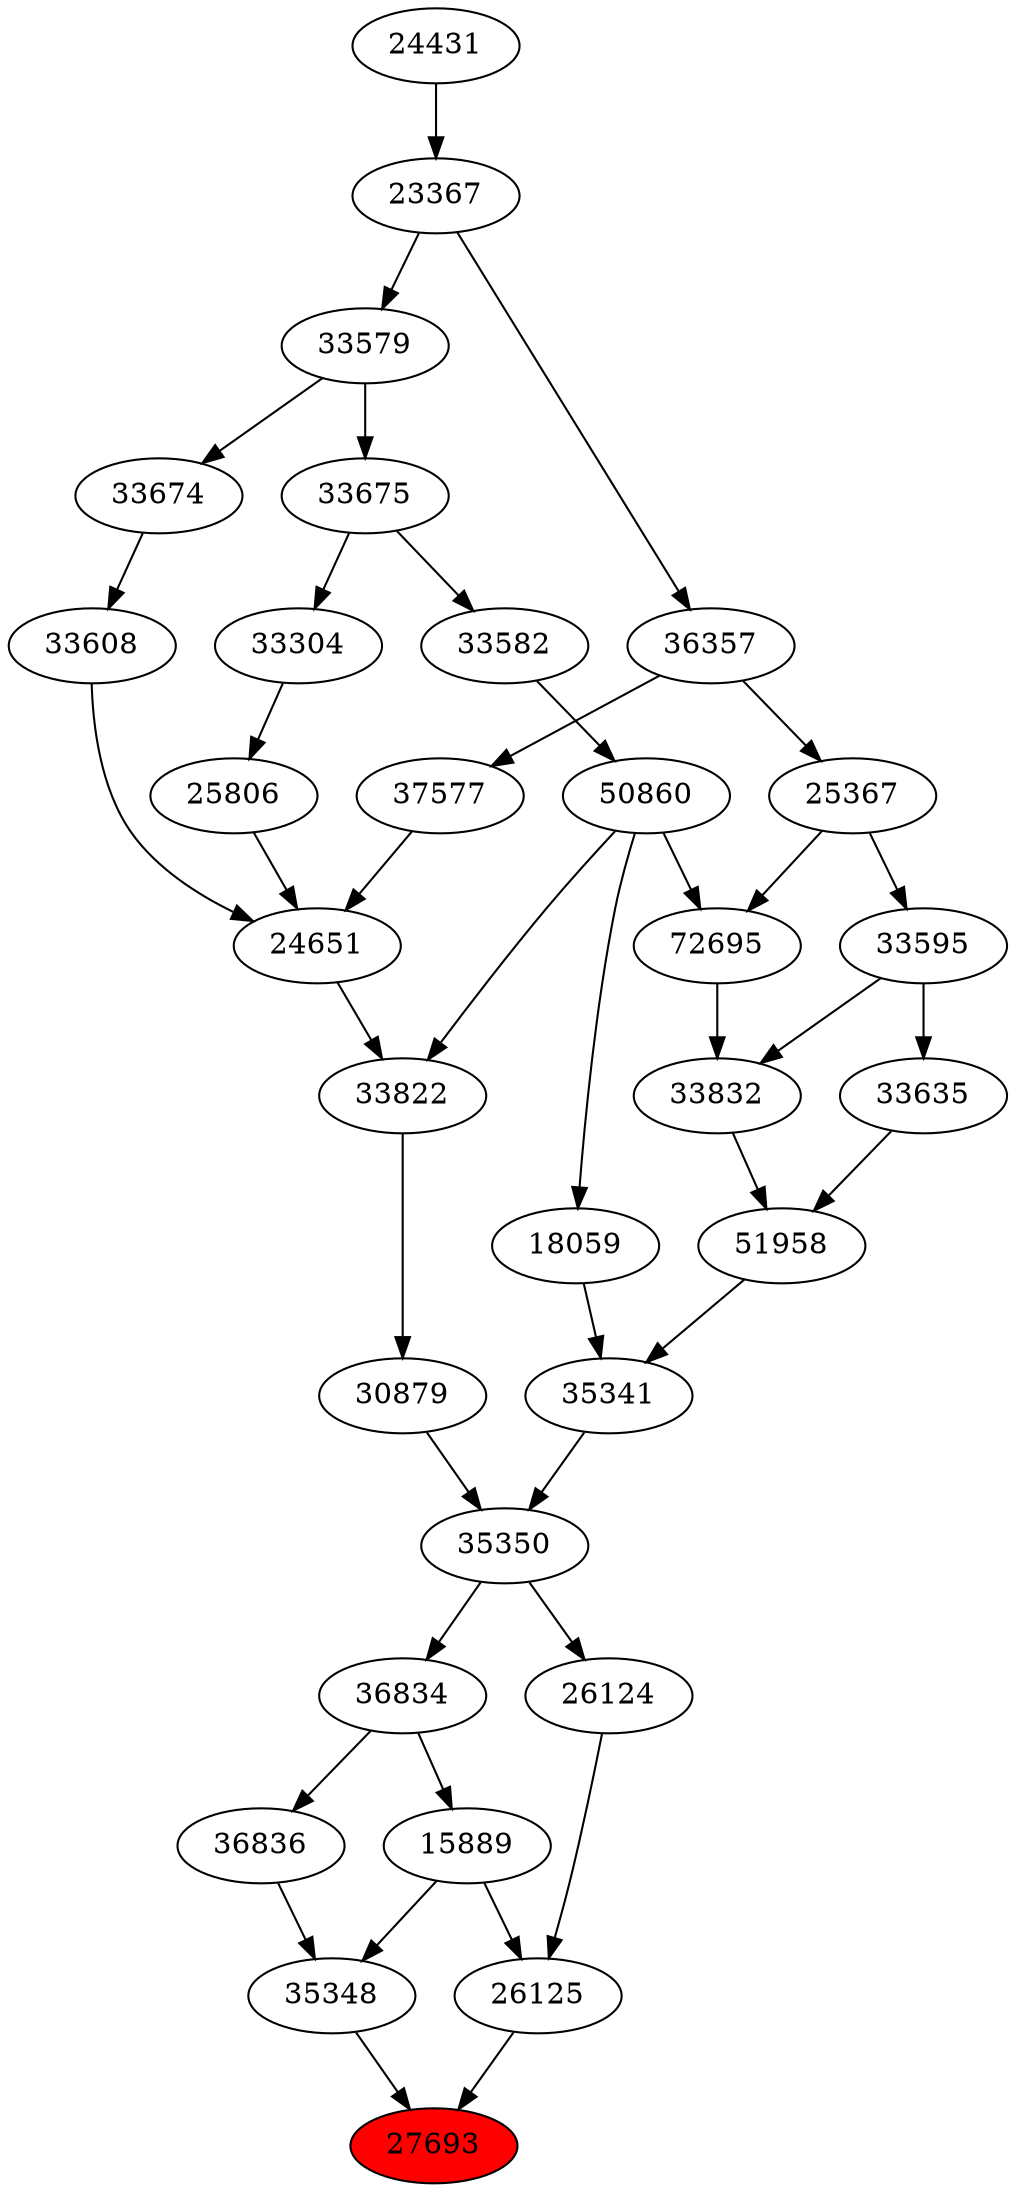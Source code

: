 strict digraph{ 
27693 [label="27693" fillcolor=red style=filled]
35348 -> 27693
26125 -> 27693
35348 [label="35348"]
15889 -> 35348
36836 -> 35348
26125 [label="26125"]
15889 -> 26125
26124 -> 26125
15889 [label="15889"]
36834 -> 15889
36836 [label="36836"]
36834 -> 36836
26124 [label="26124"]
35350 -> 26124
36834 [label="36834"]
35350 -> 36834
35350 [label="35350"]
30879 -> 35350
35341 -> 35350
30879 [label="30879"]
33822 -> 30879
35341 [label="35341"]
51958 -> 35341
18059 -> 35341
33822 [label="33822"]
24651 -> 33822
50860 -> 33822
51958 [label="51958"]
33832 -> 51958
33635 -> 51958
18059 [label="18059"]
50860 -> 18059
24651 [label="24651"]
25806 -> 24651
33608 -> 24651
37577 -> 24651
50860 [label="50860"]
33582 -> 50860
33832 [label="33832"]
72695 -> 33832
33595 -> 33832
33635 [label="33635"]
33595 -> 33635
25806 [label="25806"]
33304 -> 25806
33608 [label="33608"]
33674 -> 33608
37577 [label="37577"]
36357 -> 37577
33582 [label="33582"]
33675 -> 33582
72695 [label="72695"]
50860 -> 72695
25367 -> 72695
33595 [label="33595"]
25367 -> 33595
33304 [label="33304"]
33675 -> 33304
33674 [label="33674"]
33579 -> 33674
36357 [label="36357"]
23367 -> 36357
33675 [label="33675"]
33579 -> 33675
25367 [label="25367"]
36357 -> 25367
33579 [label="33579"]
23367 -> 33579
23367 [label="23367"]
24431 -> 23367
24431 [label="24431"]
}
